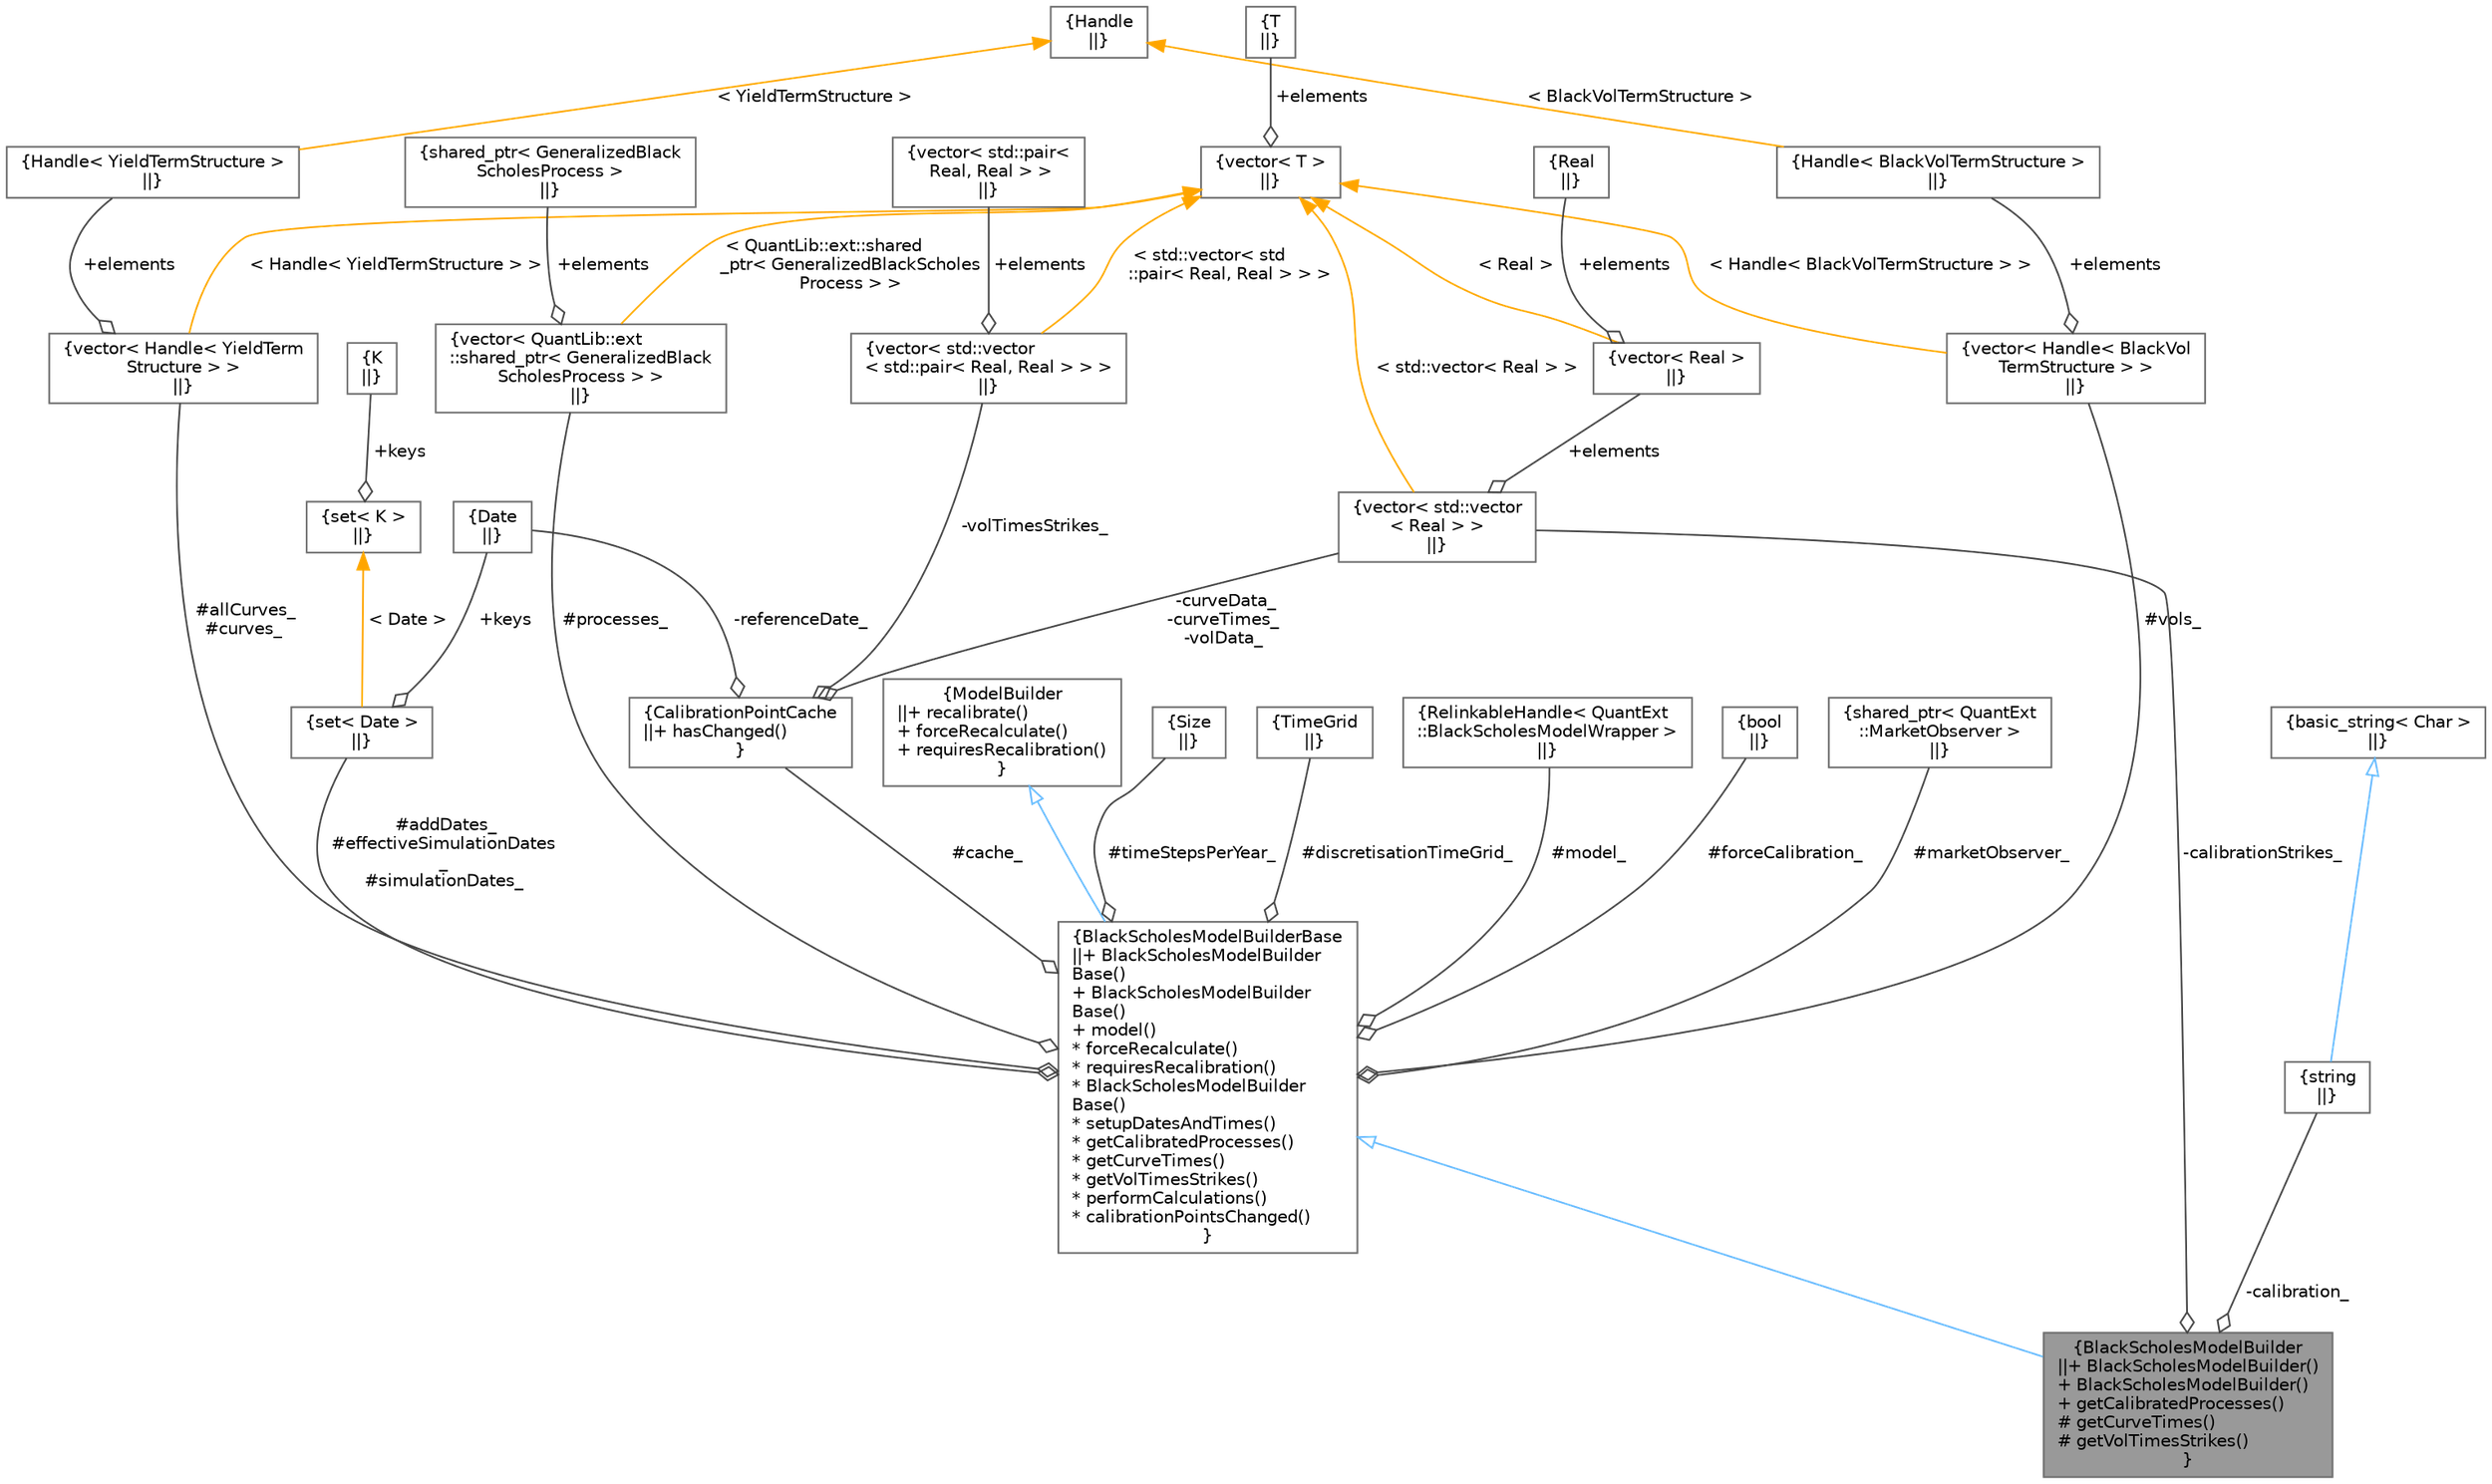 digraph "BlackScholesModelBuilder"
{
 // INTERACTIVE_SVG=YES
 // LATEX_PDF_SIZE
  bgcolor="transparent";
  edge [fontname=Helvetica,fontsize=10,labelfontname=Helvetica,labelfontsize=10];
  node [fontname=Helvetica,fontsize=10,shape=box,height=0.2,width=0.4];
  Node1 [label="{BlackScholesModelBuilder\n||+ BlackScholesModelBuilder()\l+ BlackScholesModelBuilder()\l+ getCalibratedProcesses()\l# getCurveTimes()\l# getVolTimesStrikes()\l}",height=0.2,width=0.4,color="gray40", fillcolor="grey60", style="filled", fontcolor="black",tooltip=" "];
  Node2 -> Node1 [dir="back",color="steelblue1",style="solid",arrowtail="onormal"];
  Node2 [label="{BlackScholesModelBuilderBase\n||+ BlackScholesModelBuilder\lBase()\l+ BlackScholesModelBuilder\lBase()\l+ model()\l* forceRecalculate()\l* requiresRecalibration()\l* BlackScholesModelBuilder\lBase()\l* setupDatesAndTimes()\l* getCalibratedProcesses()\l* getCurveTimes()\l* getVolTimesStrikes()\l* performCalculations()\l* calibrationPointsChanged()\l}",height=0.2,width=0.4,color="gray40", fillcolor="white", style="filled",URL="$classore_1_1data_1_1_black_scholes_model_builder_base.html",tooltip=" "];
  Node3 -> Node2 [dir="back",color="steelblue1",style="solid",arrowtail="onormal"];
  Node3 [label="{ModelBuilder\n||+ recalibrate()\l+ forceRecalculate()\l+ requiresRecalibration()\l}",height=0.2,width=0.4,color="gray40", fillcolor="white", style="filled",URL="C:/dev/ORE/documentation/QuantExt/doc/quantext.tag$class_quant_ext_1_1_model_builder.html",tooltip=" "];
  Node4 -> Node2 [color="grey25",style="solid",label=" #allCurves_\n#curves_" ,arrowhead="odiamond"];
  Node4 [label="{vector\< Handle\< YieldTerm\lStructure \> \>\n||}",height=0.2,width=0.4,color="gray40", fillcolor="white", style="filled",tooltip=" "];
  Node5 -> Node4 [color="grey25",style="solid",label=" +elements" ,arrowhead="odiamond"];
  Node5 [label="{Handle\< YieldTermStructure \>\n||}",height=0.2,width=0.4,color="gray40", fillcolor="white", style="filled",tooltip=" "];
  Node6 -> Node5 [dir="back",color="orange",style="solid",label=" \< YieldTermStructure \>" ];
  Node6 [label="{Handle\n||}",height=0.2,width=0.4,color="gray40", fillcolor="white", style="filled",tooltip=" "];
  Node7 -> Node4 [dir="back",color="orange",style="solid",label=" \< Handle\< YieldTermStructure \> \>" ];
  Node7 [label="{vector\< T \>\n||}",height=0.2,width=0.4,color="gray40", fillcolor="white", style="filled",tooltip=" "];
  Node8 -> Node7 [color="grey25",style="solid",label=" +elements" ,arrowhead="odiamond"];
  Node8 [label="{T\n||}",height=0.2,width=0.4,color="gray40", fillcolor="white", style="filled",tooltip=" "];
  Node9 -> Node2 [color="grey25",style="solid",label=" #processes_" ,arrowhead="odiamond"];
  Node9 [label="{vector\< QuantLib::ext\l::shared_ptr\< GeneralizedBlack\lScholesProcess \> \>\n||}",height=0.2,width=0.4,color="gray40", fillcolor="white", style="filled",tooltip=" "];
  Node10 -> Node9 [color="grey25",style="solid",label=" +elements" ,arrowhead="odiamond"];
  Node10 [label="{shared_ptr\< GeneralizedBlack\lScholesProcess \>\n||}",height=0.2,width=0.4,color="gray40", fillcolor="white", style="filled",tooltip=" "];
  Node7 -> Node9 [dir="back",color="orange",style="solid",label=" \< QuantLib::ext::shared\l_ptr\< GeneralizedBlackScholes\lProcess \> \>" ];
  Node11 -> Node2 [color="grey25",style="solid",label=" #addDates_\n#effectiveSimulationDates\l_\n#simulationDates_" ,arrowhead="odiamond"];
  Node11 [label="{set\< Date \>\n||}",height=0.2,width=0.4,color="gray40", fillcolor="white", style="filled",tooltip=" "];
  Node12 -> Node11 [color="grey25",style="solid",label=" +keys" ,arrowhead="odiamond"];
  Node12 [label="{Date\n||}",height=0.2,width=0.4,color="gray40", fillcolor="white", style="filled",tooltip=" "];
  Node13 -> Node11 [dir="back",color="orange",style="solid",label=" \< Date \>" ];
  Node13 [label="{set\< K \>\n||}",height=0.2,width=0.4,color="gray40", fillcolor="white", style="filled",tooltip=" "];
  Node14 -> Node13 [color="grey25",style="solid",label=" +keys" ,arrowhead="odiamond"];
  Node14 [label="{K\n||}",height=0.2,width=0.4,color="gray40", fillcolor="white", style="filled",tooltip=" "];
  Node15 -> Node2 [color="grey25",style="solid",label=" #timeStepsPerYear_" ,arrowhead="odiamond"];
  Node15 [label="{Size\n||}",height=0.2,width=0.4,color="gray40", fillcolor="white", style="filled",tooltip=" "];
  Node16 -> Node2 [color="grey25",style="solid",label=" #discretisationTimeGrid_" ,arrowhead="odiamond"];
  Node16 [label="{TimeGrid\n||}",height=0.2,width=0.4,color="gray40", fillcolor="white", style="filled",tooltip=" "];
  Node17 -> Node2 [color="grey25",style="solid",label=" #model_" ,arrowhead="odiamond"];
  Node17 [label="{RelinkableHandle\< QuantExt\l::BlackScholesModelWrapper \>\n||}",height=0.2,width=0.4,color="gray40", fillcolor="white", style="filled",tooltip=" "];
  Node18 -> Node2 [color="grey25",style="solid",label=" #forceCalibration_" ,arrowhead="odiamond"];
  Node18 [label="{bool\n||}",height=0.2,width=0.4,color="gray40", fillcolor="white", style="filled",URL="$classbool.html",tooltip=" "];
  Node19 -> Node2 [color="grey25",style="solid",label=" #marketObserver_" ,arrowhead="odiamond"];
  Node19 [label="{shared_ptr\< QuantExt\l::MarketObserver \>\n||}",height=0.2,width=0.4,color="gray40", fillcolor="white", style="filled",tooltip=" "];
  Node20 -> Node2 [color="grey25",style="solid",label=" #vols_" ,arrowhead="odiamond"];
  Node20 [label="{vector\< Handle\< BlackVol\lTermStructure \> \>\n||}",height=0.2,width=0.4,color="gray40", fillcolor="white", style="filled",tooltip=" "];
  Node21 -> Node20 [color="grey25",style="solid",label=" +elements" ,arrowhead="odiamond"];
  Node21 [label="{Handle\< BlackVolTermStructure \>\n||}",height=0.2,width=0.4,color="gray40", fillcolor="white", style="filled",tooltip=" "];
  Node6 -> Node21 [dir="back",color="orange",style="solid",label=" \< BlackVolTermStructure \>" ];
  Node7 -> Node20 [dir="back",color="orange",style="solid",label=" \< Handle\< BlackVolTermStructure \> \>" ];
  Node22 -> Node2 [color="grey25",style="solid",label=" #cache_" ,arrowhead="odiamond"];
  Node22 [label="{CalibrationPointCache\n||+ hasChanged()\l}",height=0.2,width=0.4,color="gray40", fillcolor="white", style="filled",URL="$classore_1_1data_1_1_calibration_point_cache.html",tooltip=" "];
  Node12 -> Node22 [color="grey25",style="solid",label=" -referenceDate_" ,arrowhead="odiamond"];
  Node23 -> Node22 [color="grey25",style="solid",label=" -curveData_\n-curveTimes_\n-volData_" ,arrowhead="odiamond"];
  Node23 [label="{vector\< std::vector\l\< Real \> \>\n||}",height=0.2,width=0.4,color="gray40", fillcolor="white", style="filled",tooltip=" "];
  Node24 -> Node23 [color="grey25",style="solid",label=" +elements" ,arrowhead="odiamond"];
  Node24 [label="{vector\< Real \>\n||}",height=0.2,width=0.4,color="gray40", fillcolor="white", style="filled",tooltip=" "];
  Node25 -> Node24 [color="grey25",style="solid",label=" +elements" ,arrowhead="odiamond"];
  Node25 [label="{Real\n||}",height=0.2,width=0.4,color="gray40", fillcolor="white", style="filled",tooltip=" "];
  Node7 -> Node24 [dir="back",color="orange",style="solid",label=" \< Real \>" ];
  Node7 -> Node23 [dir="back",color="orange",style="solid",label=" \< std::vector\< Real \> \>" ];
  Node26 -> Node22 [color="grey25",style="solid",label=" -volTimesStrikes_" ,arrowhead="odiamond"];
  Node26 [label="{vector\< std::vector\l\< std::pair\< Real, Real \> \> \>\n||}",height=0.2,width=0.4,color="gray40", fillcolor="white", style="filled",tooltip=" "];
  Node27 -> Node26 [color="grey25",style="solid",label=" +elements" ,arrowhead="odiamond"];
  Node27 [label="{vector\< std::pair\<\l Real, Real \> \>\n||}",height=0.2,width=0.4,color="gray40", fillcolor="white", style="filled",tooltip=" "];
  Node7 -> Node26 [dir="back",color="orange",style="solid",label=" \< std::vector\< std\l::pair\< Real, Real \> \> \>" ];
  Node28 -> Node1 [color="grey25",style="solid",label=" -calibration_" ,arrowhead="odiamond"];
  Node28 [label="{string\n||}",height=0.2,width=0.4,color="gray40", fillcolor="white", style="filled",tooltip=" "];
  Node29 -> Node28 [dir="back",color="steelblue1",style="solid",arrowtail="onormal"];
  Node29 [label="{basic_string\< Char \>\n||}",height=0.2,width=0.4,color="gray40", fillcolor="white", style="filled",tooltip=" "];
  Node23 -> Node1 [color="grey25",style="solid",label=" -calibrationStrikes_" ,arrowhead="odiamond"];
}
